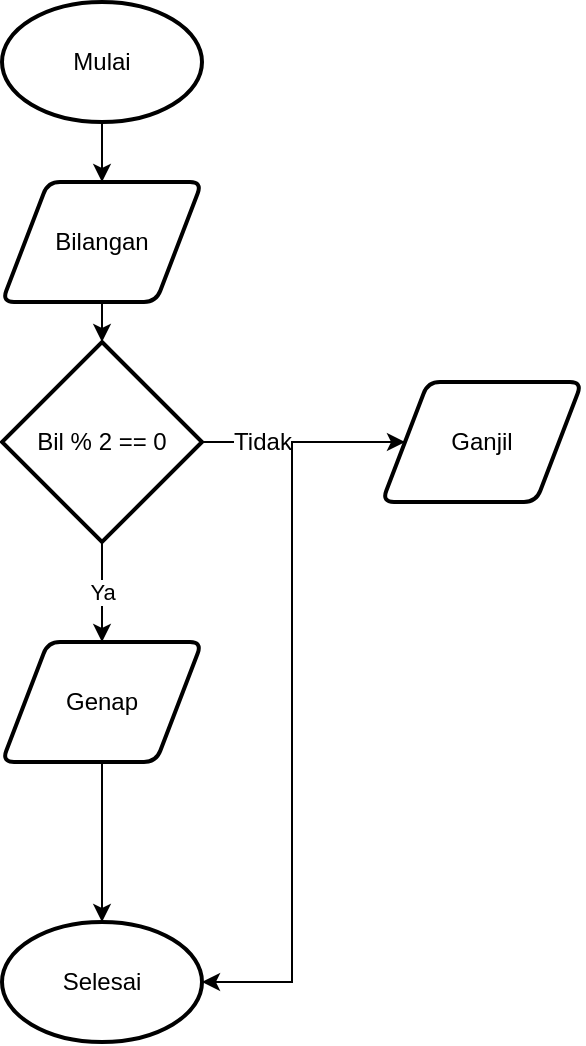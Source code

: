 <mxfile version="12.2.6" type="device" pages="1"><diagram id="9PI7WHbBxCiBLI2zeJAb" name="Page-1"><mxGraphModel dx="1024" dy="543" grid="1" gridSize="10" guides="1" tooltips="1" connect="1" arrows="1" fold="1" page="1" pageScale="1" pageWidth="827" pageHeight="1169" math="0" shadow="0"><root><mxCell id="0"/><mxCell id="1" parent="0"/><mxCell id="UuLG_1zr6S1UqLGCz6u--4" style="edgeStyle=orthogonalEdgeStyle;rounded=0;orthogonalLoop=1;jettySize=auto;html=1;entryX=0.5;entryY=0;entryDx=0;entryDy=0;" edge="1" parent="1" source="UuLG_1zr6S1UqLGCz6u--1" target="UuLG_1zr6S1UqLGCz6u--2"><mxGeometry relative="1" as="geometry"/></mxCell><mxCell id="UuLG_1zr6S1UqLGCz6u--1" value="&lt;div&gt;Mulai&lt;/div&gt;" style="strokeWidth=2;html=1;shape=mxgraph.flowchart.start_1;whiteSpace=wrap;" vertex="1" parent="1"><mxGeometry x="330" y="90" width="100" height="60" as="geometry"/></mxCell><mxCell id="UuLG_1zr6S1UqLGCz6u--6" style="edgeStyle=orthogonalEdgeStyle;rounded=0;orthogonalLoop=1;jettySize=auto;html=1;exitX=0.5;exitY=1;exitDx=0;exitDy=0;entryX=0.5;entryY=0;entryDx=0;entryDy=0;entryPerimeter=0;" edge="1" parent="1" source="UuLG_1zr6S1UqLGCz6u--2" target="UuLG_1zr6S1UqLGCz6u--5"><mxGeometry relative="1" as="geometry"/></mxCell><mxCell id="UuLG_1zr6S1UqLGCz6u--2" value="&lt;div&gt;Bilangan&lt;/div&gt;" style="shape=parallelogram;html=1;strokeWidth=2;perimeter=parallelogramPerimeter;whiteSpace=wrap;rounded=1;arcSize=12;size=0.23;" vertex="1" parent="1"><mxGeometry x="330" y="180" width="100" height="60" as="geometry"/></mxCell><mxCell id="UuLG_1zr6S1UqLGCz6u--8" value="Ya" style="edgeStyle=orthogonalEdgeStyle;rounded=0;orthogonalLoop=1;jettySize=auto;html=1;entryX=0.5;entryY=0;entryDx=0;entryDy=0;" edge="1" parent="1" source="UuLG_1zr6S1UqLGCz6u--5" target="UuLG_1zr6S1UqLGCz6u--7"><mxGeometry relative="1" as="geometry"/></mxCell><mxCell id="UuLG_1zr6S1UqLGCz6u--13" style="edgeStyle=orthogonalEdgeStyle;rounded=0;orthogonalLoop=1;jettySize=auto;html=1;entryX=0;entryY=0.5;entryDx=0;entryDy=0;" edge="1" parent="1" source="UuLG_1zr6S1UqLGCz6u--5" target="UuLG_1zr6S1UqLGCz6u--9"><mxGeometry relative="1" as="geometry"/></mxCell><mxCell id="UuLG_1zr6S1UqLGCz6u--15" value="Tidak" style="text;html=1;resizable=0;points=[];align=center;verticalAlign=middle;labelBackgroundColor=#ffffff;" vertex="1" connectable="0" parent="UuLG_1zr6S1UqLGCz6u--13"><mxGeometry x="-0.804" relative="1" as="geometry"><mxPoint x="20" as="offset"/></mxGeometry></mxCell><mxCell id="UuLG_1zr6S1UqLGCz6u--5" value="Bil % 2 == 0" style="strokeWidth=2;html=1;shape=mxgraph.flowchart.decision;whiteSpace=wrap;" vertex="1" parent="1"><mxGeometry x="330" y="260" width="100" height="100" as="geometry"/></mxCell><mxCell id="UuLG_1zr6S1UqLGCz6u--11" style="edgeStyle=orthogonalEdgeStyle;rounded=0;orthogonalLoop=1;jettySize=auto;html=1;" edge="1" parent="1" source="UuLG_1zr6S1UqLGCz6u--7" target="UuLG_1zr6S1UqLGCz6u--10"><mxGeometry relative="1" as="geometry"/></mxCell><mxCell id="UuLG_1zr6S1UqLGCz6u--7" value="Genap" style="shape=parallelogram;html=1;strokeWidth=2;perimeter=parallelogramPerimeter;whiteSpace=wrap;rounded=1;arcSize=12;size=0.23;" vertex="1" parent="1"><mxGeometry x="330" y="410" width="100" height="60" as="geometry"/></mxCell><mxCell id="UuLG_1zr6S1UqLGCz6u--14" style="edgeStyle=orthogonalEdgeStyle;rounded=0;orthogonalLoop=1;jettySize=auto;html=1;entryX=1;entryY=0.5;entryDx=0;entryDy=0;entryPerimeter=0;" edge="1" parent="1" source="UuLG_1zr6S1UqLGCz6u--9" target="UuLG_1zr6S1UqLGCz6u--10"><mxGeometry relative="1" as="geometry"/></mxCell><mxCell id="UuLG_1zr6S1UqLGCz6u--9" value="Ganjil" style="shape=parallelogram;html=1;strokeWidth=2;perimeter=parallelogramPerimeter;whiteSpace=wrap;rounded=1;arcSize=12;size=0.23;" vertex="1" parent="1"><mxGeometry x="520" y="280" width="100" height="60" as="geometry"/></mxCell><mxCell id="UuLG_1zr6S1UqLGCz6u--10" value="&lt;div&gt;Selesai&lt;/div&gt;" style="strokeWidth=2;html=1;shape=mxgraph.flowchart.start_1;whiteSpace=wrap;" vertex="1" parent="1"><mxGeometry x="330" y="550" width="100" height="60" as="geometry"/></mxCell></root></mxGraphModel></diagram></mxfile>